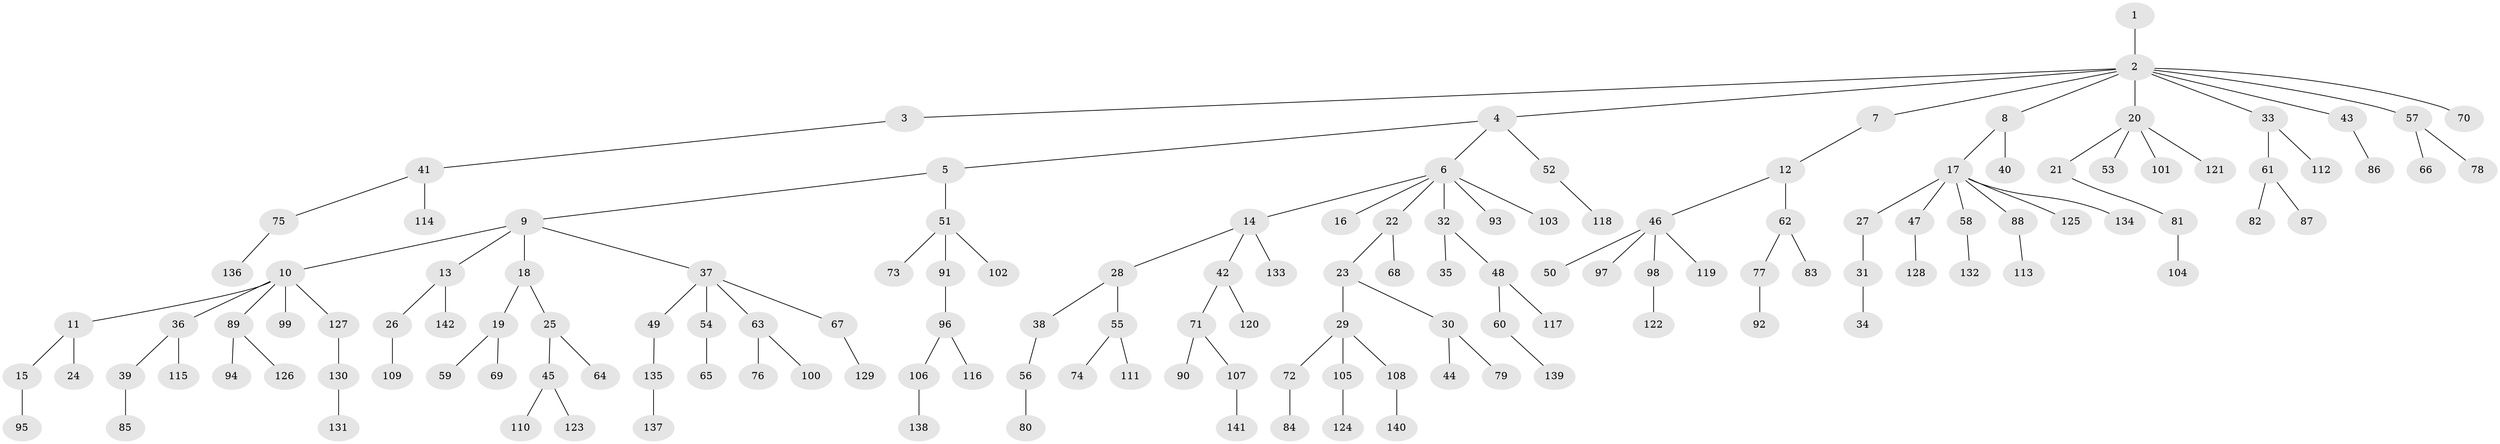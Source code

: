 // coarse degree distribution, {9: 0.011627906976744186, 2: 0.32558139534883723, 4: 0.046511627906976744, 3: 0.08139534883720931, 6: 0.023255813953488372, 5: 0.03488372093023256, 1: 0.47674418604651164}
// Generated by graph-tools (version 1.1) at 2025/51/03/04/25 22:51:32]
// undirected, 142 vertices, 141 edges
graph export_dot {
  node [color=gray90,style=filled];
  1;
  2;
  3;
  4;
  5;
  6;
  7;
  8;
  9;
  10;
  11;
  12;
  13;
  14;
  15;
  16;
  17;
  18;
  19;
  20;
  21;
  22;
  23;
  24;
  25;
  26;
  27;
  28;
  29;
  30;
  31;
  32;
  33;
  34;
  35;
  36;
  37;
  38;
  39;
  40;
  41;
  42;
  43;
  44;
  45;
  46;
  47;
  48;
  49;
  50;
  51;
  52;
  53;
  54;
  55;
  56;
  57;
  58;
  59;
  60;
  61;
  62;
  63;
  64;
  65;
  66;
  67;
  68;
  69;
  70;
  71;
  72;
  73;
  74;
  75;
  76;
  77;
  78;
  79;
  80;
  81;
  82;
  83;
  84;
  85;
  86;
  87;
  88;
  89;
  90;
  91;
  92;
  93;
  94;
  95;
  96;
  97;
  98;
  99;
  100;
  101;
  102;
  103;
  104;
  105;
  106;
  107;
  108;
  109;
  110;
  111;
  112;
  113;
  114;
  115;
  116;
  117;
  118;
  119;
  120;
  121;
  122;
  123;
  124;
  125;
  126;
  127;
  128;
  129;
  130;
  131;
  132;
  133;
  134;
  135;
  136;
  137;
  138;
  139;
  140;
  141;
  142;
  1 -- 2;
  2 -- 3;
  2 -- 4;
  2 -- 7;
  2 -- 8;
  2 -- 20;
  2 -- 33;
  2 -- 43;
  2 -- 57;
  2 -- 70;
  3 -- 41;
  4 -- 5;
  4 -- 6;
  4 -- 52;
  5 -- 9;
  5 -- 51;
  6 -- 14;
  6 -- 16;
  6 -- 22;
  6 -- 32;
  6 -- 93;
  6 -- 103;
  7 -- 12;
  8 -- 17;
  8 -- 40;
  9 -- 10;
  9 -- 13;
  9 -- 18;
  9 -- 37;
  10 -- 11;
  10 -- 36;
  10 -- 89;
  10 -- 99;
  10 -- 127;
  11 -- 15;
  11 -- 24;
  12 -- 46;
  12 -- 62;
  13 -- 26;
  13 -- 142;
  14 -- 28;
  14 -- 42;
  14 -- 133;
  15 -- 95;
  17 -- 27;
  17 -- 47;
  17 -- 58;
  17 -- 88;
  17 -- 125;
  17 -- 134;
  18 -- 19;
  18 -- 25;
  19 -- 59;
  19 -- 69;
  20 -- 21;
  20 -- 53;
  20 -- 101;
  20 -- 121;
  21 -- 81;
  22 -- 23;
  22 -- 68;
  23 -- 29;
  23 -- 30;
  25 -- 45;
  25 -- 64;
  26 -- 109;
  27 -- 31;
  28 -- 38;
  28 -- 55;
  29 -- 72;
  29 -- 105;
  29 -- 108;
  30 -- 44;
  30 -- 79;
  31 -- 34;
  32 -- 35;
  32 -- 48;
  33 -- 61;
  33 -- 112;
  36 -- 39;
  36 -- 115;
  37 -- 49;
  37 -- 54;
  37 -- 63;
  37 -- 67;
  38 -- 56;
  39 -- 85;
  41 -- 75;
  41 -- 114;
  42 -- 71;
  42 -- 120;
  43 -- 86;
  45 -- 110;
  45 -- 123;
  46 -- 50;
  46 -- 97;
  46 -- 98;
  46 -- 119;
  47 -- 128;
  48 -- 60;
  48 -- 117;
  49 -- 135;
  51 -- 73;
  51 -- 91;
  51 -- 102;
  52 -- 118;
  54 -- 65;
  55 -- 74;
  55 -- 111;
  56 -- 80;
  57 -- 66;
  57 -- 78;
  58 -- 132;
  60 -- 139;
  61 -- 82;
  61 -- 87;
  62 -- 77;
  62 -- 83;
  63 -- 76;
  63 -- 100;
  67 -- 129;
  71 -- 90;
  71 -- 107;
  72 -- 84;
  75 -- 136;
  77 -- 92;
  81 -- 104;
  88 -- 113;
  89 -- 94;
  89 -- 126;
  91 -- 96;
  96 -- 106;
  96 -- 116;
  98 -- 122;
  105 -- 124;
  106 -- 138;
  107 -- 141;
  108 -- 140;
  127 -- 130;
  130 -- 131;
  135 -- 137;
}
